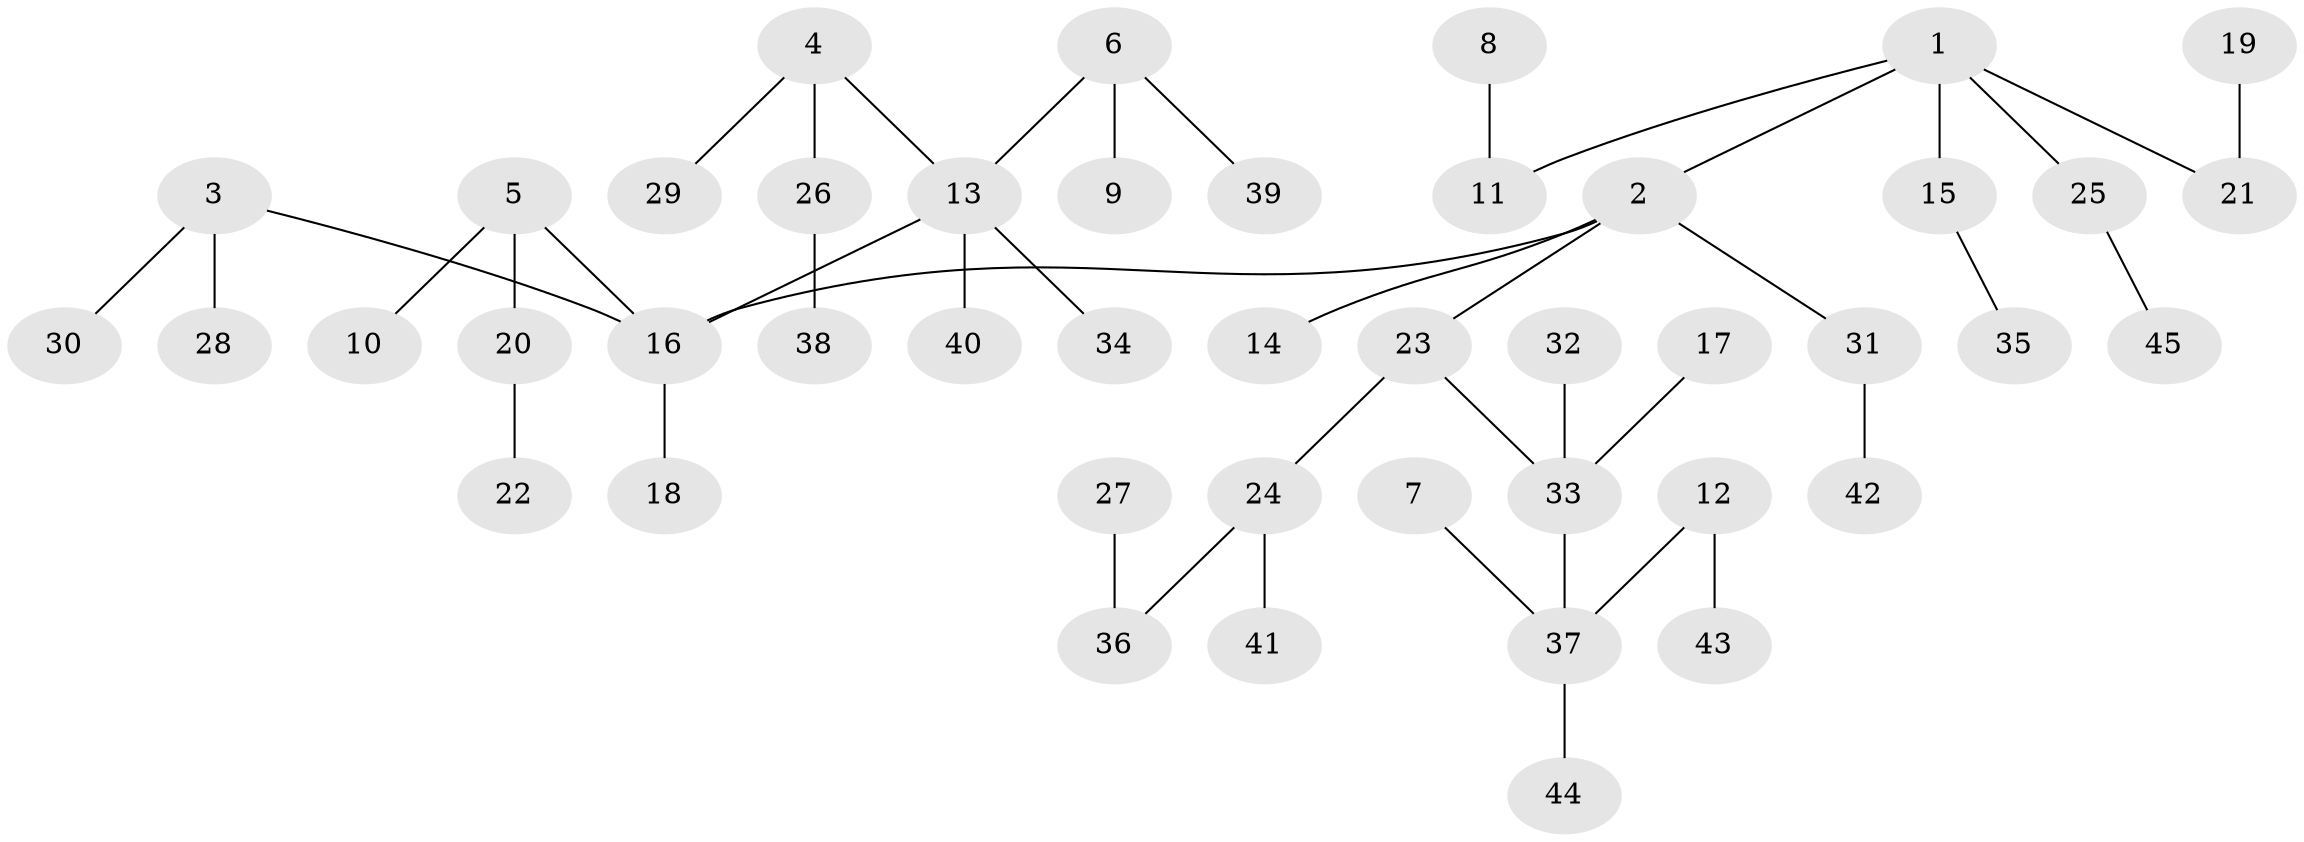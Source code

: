 // original degree distribution, {2: 0.2789115646258503, 5: 0.02040816326530612, 8: 0.006802721088435374, 3: 0.12244897959183673, 7: 0.006802721088435374, 4: 0.07482993197278912, 6: 0.013605442176870748, 1: 0.47619047619047616}
// Generated by graph-tools (version 1.1) at 2025/37/03/04/25 23:37:23]
// undirected, 45 vertices, 44 edges
graph export_dot {
  node [color=gray90,style=filled];
  1;
  2;
  3;
  4;
  5;
  6;
  7;
  8;
  9;
  10;
  11;
  12;
  13;
  14;
  15;
  16;
  17;
  18;
  19;
  20;
  21;
  22;
  23;
  24;
  25;
  26;
  27;
  28;
  29;
  30;
  31;
  32;
  33;
  34;
  35;
  36;
  37;
  38;
  39;
  40;
  41;
  42;
  43;
  44;
  45;
  1 -- 2 [weight=1.0];
  1 -- 11 [weight=1.0];
  1 -- 15 [weight=1.0];
  1 -- 21 [weight=1.0];
  1 -- 25 [weight=1.0];
  2 -- 14 [weight=1.0];
  2 -- 16 [weight=1.0];
  2 -- 23 [weight=1.0];
  2 -- 31 [weight=1.0];
  3 -- 16 [weight=1.0];
  3 -- 28 [weight=1.0];
  3 -- 30 [weight=1.0];
  4 -- 13 [weight=1.0];
  4 -- 26 [weight=1.0];
  4 -- 29 [weight=1.0];
  5 -- 10 [weight=1.0];
  5 -- 16 [weight=1.0];
  5 -- 20 [weight=1.0];
  6 -- 9 [weight=1.0];
  6 -- 13 [weight=1.0];
  6 -- 39 [weight=1.0];
  7 -- 37 [weight=1.0];
  8 -- 11 [weight=1.0];
  12 -- 37 [weight=1.0];
  12 -- 43 [weight=1.0];
  13 -- 16 [weight=1.0];
  13 -- 34 [weight=1.0];
  13 -- 40 [weight=1.0];
  15 -- 35 [weight=1.0];
  16 -- 18 [weight=1.0];
  17 -- 33 [weight=1.0];
  19 -- 21 [weight=1.0];
  20 -- 22 [weight=1.0];
  23 -- 24 [weight=1.0];
  23 -- 33 [weight=1.0];
  24 -- 36 [weight=1.0];
  24 -- 41 [weight=1.0];
  25 -- 45 [weight=1.0];
  26 -- 38 [weight=1.0];
  27 -- 36 [weight=1.0];
  31 -- 42 [weight=1.0];
  32 -- 33 [weight=1.0];
  33 -- 37 [weight=1.0];
  37 -- 44 [weight=1.0];
}
